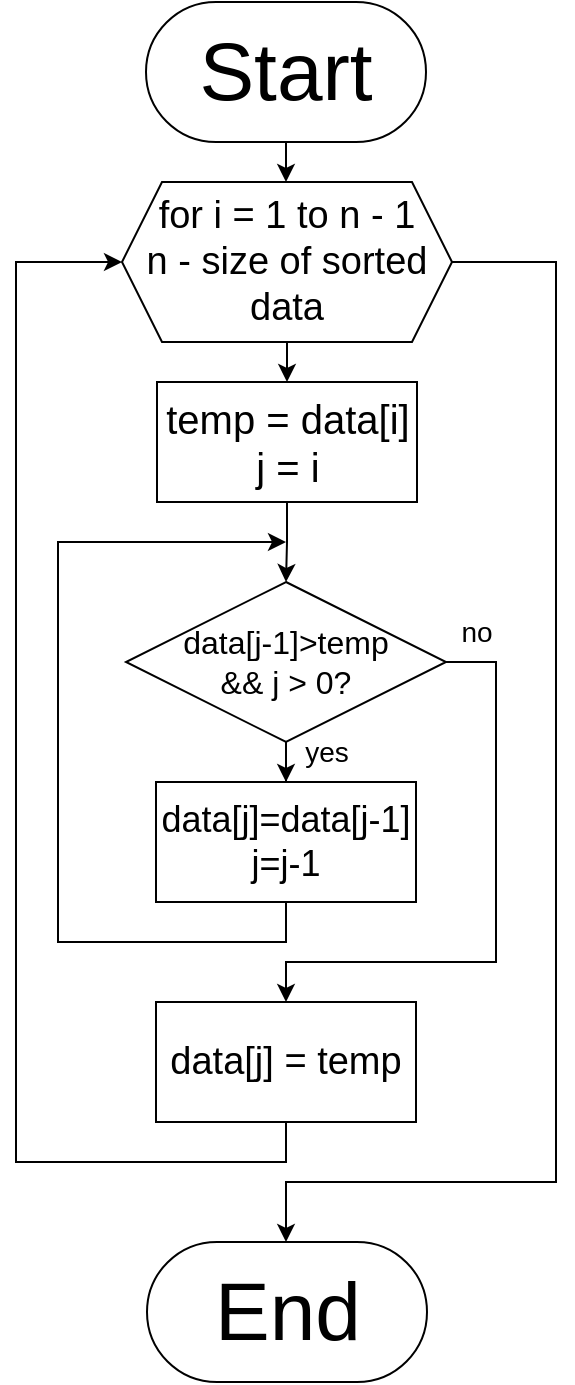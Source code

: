 <mxfile version="23.1.5" type="device">
  <diagram name="Page-1" id="krlLLVuHp6nMf8_PuCLu">
    <mxGraphModel dx="972" dy="554" grid="1" gridSize="10" guides="1" tooltips="1" connect="1" arrows="1" fold="1" page="1" pageScale="1" pageWidth="850" pageHeight="1100" math="0" shadow="0">
      <root>
        <mxCell id="0" />
        <mxCell id="1" parent="0" />
        <mxCell id="wE5hzmVtrxH4fMtxzaI--26" style="edgeStyle=orthogonalEdgeStyle;rounded=0;orthogonalLoop=1;jettySize=auto;html=1;entryX=0.5;entryY=0;entryDx=0;entryDy=0;fontFamily=Helvetica;fontStyle=0" parent="1" source="wE5hzmVtrxH4fMtxzaI--2" edge="1">
          <mxGeometry relative="1" as="geometry">
            <mxPoint x="425" y="150" as="targetPoint" />
          </mxGeometry>
        </mxCell>
        <mxCell id="wE5hzmVtrxH4fMtxzaI--2" value="Start" style="rounded=1;whiteSpace=wrap;html=1;arcSize=50;fontFamily=Helvetica;fontStyle=0;fontSize=41;" parent="1" vertex="1">
          <mxGeometry x="355" y="60" width="140" height="70" as="geometry" />
        </mxCell>
        <mxCell id="wE5hzmVtrxH4fMtxzaI--14" style="edgeStyle=orthogonalEdgeStyle;rounded=0;orthogonalLoop=1;jettySize=auto;html=1;fontFamily=Helvetica;fontStyle=0" parent="1" source="wE5hzmVtrxH4fMtxzaI--5" edge="1">
          <mxGeometry relative="1" as="geometry">
            <mxPoint x="425.529" y="250" as="targetPoint" />
          </mxGeometry>
        </mxCell>
        <mxCell id="wE5hzmVtrxH4fMtxzaI--42" style="edgeStyle=orthogonalEdgeStyle;rounded=0;orthogonalLoop=1;jettySize=auto;html=1;fontFamily=Helvetica;fontStyle=0;" parent="1" source="wE5hzmVtrxH4fMtxzaI--5" edge="1">
          <mxGeometry relative="1" as="geometry">
            <mxPoint x="425" y="680" as="targetPoint" />
            <Array as="points">
              <mxPoint x="560" y="190" />
              <mxPoint x="560" y="650" />
              <mxPoint x="425" y="650" />
            </Array>
          </mxGeometry>
        </mxCell>
        <mxCell id="wE5hzmVtrxH4fMtxzaI--5" value="&lt;div style=&quot;font-size: 19px;&quot;&gt;for i = 1 to n - 1&lt;/div&gt;&lt;div style=&quot;font-size: 19px;&quot;&gt;n - size of sorted data&lt;/div&gt;" style="shape=hexagon;perimeter=hexagonPerimeter2;whiteSpace=wrap;html=1;fixedSize=1;fontFamily=Helvetica;fontStyle=0;fontSize=19;" parent="1" vertex="1">
          <mxGeometry x="343" y="150" width="165" height="80" as="geometry" />
        </mxCell>
        <mxCell id="wE5hzmVtrxH4fMtxzaI--49" value="no" style="text;html=1;align=center;verticalAlign=middle;resizable=0;points=[];autosize=1;strokeColor=none;fillColor=none;fontFamily=Helvetica;fontStyle=0;fontSize=14;" parent="1" vertex="1">
          <mxGeometry x="500" y="360" width="40" height="30" as="geometry" />
        </mxCell>
        <mxCell id="AJ-jYtxmaR9qbUo1SPaE-3" style="edgeStyle=orthogonalEdgeStyle;rounded=0;orthogonalLoop=1;jettySize=auto;html=1;entryX=0.5;entryY=0;entryDx=0;entryDy=0;fontFamily=Helvetica;fontStyle=0" parent="1" source="AJ-jYtxmaR9qbUo1SPaE-1" target="AJ-jYtxmaR9qbUo1SPaE-2" edge="1">
          <mxGeometry relative="1" as="geometry" />
        </mxCell>
        <mxCell id="AJ-jYtxmaR9qbUo1SPaE-1" value="temp = data[i]&lt;br style=&quot;font-size: 20px;&quot;&gt;j = i" style="rounded=0;whiteSpace=wrap;html=1;fontFamily=Helvetica;fontStyle=0;fontSize=20;" parent="1" vertex="1">
          <mxGeometry x="360.5" y="250" width="130" height="60" as="geometry" />
        </mxCell>
        <mxCell id="AJ-jYtxmaR9qbUo1SPaE-5" style="edgeStyle=orthogonalEdgeStyle;rounded=0;orthogonalLoop=1;jettySize=auto;html=1;entryX=0.5;entryY=0;entryDx=0;entryDy=0;fontFamily=Helvetica;fontStyle=0" parent="1" source="AJ-jYtxmaR9qbUo1SPaE-2" target="AJ-jYtxmaR9qbUo1SPaE-4" edge="1">
          <mxGeometry relative="1" as="geometry" />
        </mxCell>
        <mxCell id="AJ-jYtxmaR9qbUo1SPaE-10" style="edgeStyle=orthogonalEdgeStyle;rounded=0;orthogonalLoop=1;jettySize=auto;html=1;entryX=0.5;entryY=0;entryDx=0;entryDy=0;fontFamily=Helvetica;fontStyle=0" parent="1" source="AJ-jYtxmaR9qbUo1SPaE-2" target="AJ-jYtxmaR9qbUo1SPaE-9" edge="1">
          <mxGeometry relative="1" as="geometry">
            <mxPoint x="540" y="560" as="targetPoint" />
            <Array as="points">
              <mxPoint x="530" y="390" />
              <mxPoint x="530" y="540" />
              <mxPoint x="425" y="540" />
            </Array>
          </mxGeometry>
        </mxCell>
        <mxCell id="AJ-jYtxmaR9qbUo1SPaE-2" value="data[j-1]&amp;gt;temp&lt;br style=&quot;font-size: 16px;&quot;&gt;&amp;amp;&amp;amp; j &amp;gt; 0?" style="rhombus;whiteSpace=wrap;html=1;fontFamily=Helvetica;fontStyle=0;fontSize=16;" parent="1" vertex="1">
          <mxGeometry x="345" y="350" width="160" height="80" as="geometry" />
        </mxCell>
        <mxCell id="AJ-jYtxmaR9qbUo1SPaE-7" style="edgeStyle=orthogonalEdgeStyle;rounded=0;orthogonalLoop=1;jettySize=auto;html=1;fontFamily=Helvetica;fontStyle=0" parent="1" source="AJ-jYtxmaR9qbUo1SPaE-4" edge="1">
          <mxGeometry relative="1" as="geometry">
            <mxPoint x="425" y="330" as="targetPoint" />
            <Array as="points">
              <mxPoint x="425" y="530" />
              <mxPoint x="311" y="530" />
              <mxPoint x="311" y="330" />
            </Array>
          </mxGeometry>
        </mxCell>
        <mxCell id="AJ-jYtxmaR9qbUo1SPaE-4" value="data[j]=data[j-1]&lt;br style=&quot;font-size: 18px;&quot;&gt;j=j-1" style="rounded=0;whiteSpace=wrap;html=1;fontFamily=Helvetica;fontStyle=0;fontSize=18;" parent="1" vertex="1">
          <mxGeometry x="360" y="450" width="130" height="60" as="geometry" />
        </mxCell>
        <mxCell id="AJ-jYtxmaR9qbUo1SPaE-8" value="yes" style="text;html=1;align=center;verticalAlign=middle;resizable=0;points=[];autosize=1;strokeColor=none;fillColor=none;fontFamily=Helvetica;fontStyle=0;fontSize=14;" parent="1" vertex="1">
          <mxGeometry x="420" y="420" width="50" height="30" as="geometry" />
        </mxCell>
        <mxCell id="AJ-jYtxmaR9qbUo1SPaE-11" style="edgeStyle=orthogonalEdgeStyle;rounded=0;orthogonalLoop=1;jettySize=auto;html=1;entryX=0;entryY=0.5;entryDx=0;entryDy=0;fontFamily=Helvetica;fontStyle=0" parent="1" source="AJ-jYtxmaR9qbUo1SPaE-9" target="wE5hzmVtrxH4fMtxzaI--5" edge="1">
          <mxGeometry relative="1" as="geometry">
            <mxPoint x="250.0" y="190" as="targetPoint" />
            <Array as="points">
              <mxPoint x="425" y="640" />
              <mxPoint x="290" y="640" />
              <mxPoint x="290" y="190" />
            </Array>
          </mxGeometry>
        </mxCell>
        <mxCell id="AJ-jYtxmaR9qbUo1SPaE-9" value="data[j] = temp" style="rounded=0;whiteSpace=wrap;html=1;fontFamily=Helvetica;fontStyle=0;fontSize=19;" parent="1" vertex="1">
          <mxGeometry x="360" y="560" width="130" height="60" as="geometry" />
        </mxCell>
        <mxCell id="AJ-jYtxmaR9qbUo1SPaE-12" value="End" style="rounded=1;whiteSpace=wrap;html=1;arcSize=50;fontFamily=Helvetica;fontStyle=0;fontSize=41;" parent="1" vertex="1">
          <mxGeometry x="355.5" y="680" width="140" height="70" as="geometry" />
        </mxCell>
      </root>
    </mxGraphModel>
  </diagram>
</mxfile>
